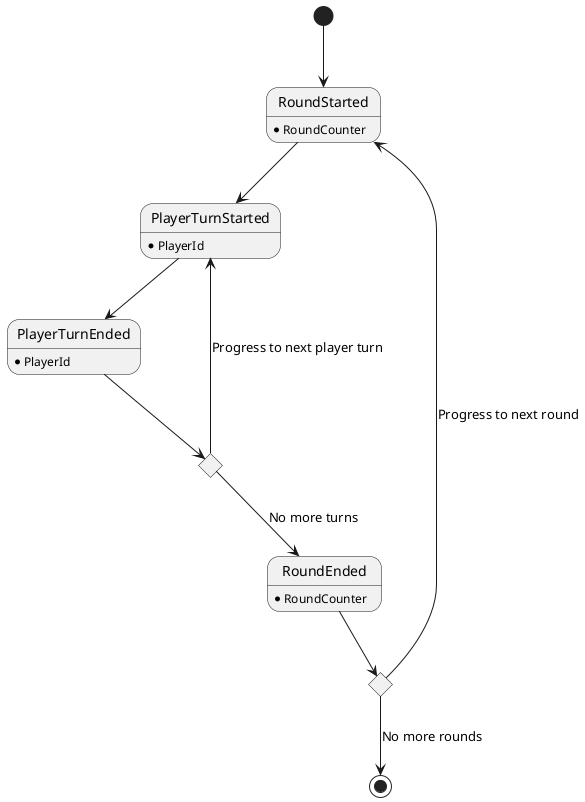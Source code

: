 @startuml "Gameplay Saga"

state RoundStarted
state PlayerTurnStarted
state PlayerTurnEnded
state RoundEnded

state MorePlayerTurnsChoice <<choice>>
state MoreRoundsChoice <<choice>>

[*] --> RoundStarted
RoundStarted --> PlayerTurnStarted
PlayerTurnStarted --> PlayerTurnEnded
PlayerTurnEnded --> MorePlayerTurnsChoice

MorePlayerTurnsChoice --> RoundEnded : No more turns
MorePlayerTurnsChoice --> PlayerTurnStarted : Progress to next player turn

RoundEnded --> MoreRoundsChoice
MoreRoundsChoice --> [*] : No more rounds
MoreRoundsChoice --> RoundStarted : Progress to next round

RoundStarted : * RoundCounter
PlayerTurnStarted : * PlayerId
PlayerTurnEnded : * PlayerId
RoundEnded : * RoundCounter

@enduml
